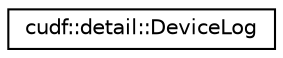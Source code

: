 digraph "Graphical Class Hierarchy"
{
 // LATEX_PDF_SIZE
  edge [fontname="Helvetica",fontsize="10",labelfontname="Helvetica",labelfontsize="10"];
  node [fontname="Helvetica",fontsize="10",shape=record];
  rankdir="LR";
  Node0 [label="cudf::detail::DeviceLog",height=0.2,width=0.4,color="black", fillcolor="white", style="filled",URL="$structcudf_1_1detail_1_1DeviceLog.html",tooltip=" "];
}
